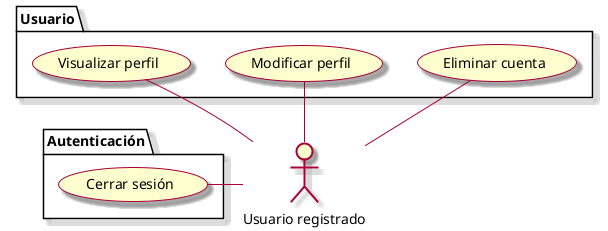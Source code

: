 @startuml
skin rose

actor “Usuario registrado” as main
package “Autenticación” {
  main -left- (Cerrar sesión)
}
package “Usuario” {
  main -up- (Visualizar perfil)
  main -up- (Modificar perfil)
  main -up- (Eliminar cuenta)
}
@enduml